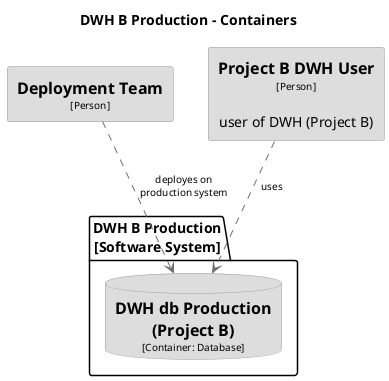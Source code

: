 @startuml(id=DWHBProduction-Container)
title DWH B Production - Containers

skinparam {
  shadowing false
  arrowFontSize 10
  defaultTextAlignment center
  wrapWidth 200
  maxMessageSize 100
}
hide stereotype
top to bottom direction
skinparam rectangle<<2>> {
  BackgroundColor #dddddd
  FontColor #000000
  BorderColor #9A9A9A
}
skinparam database<<25>> {
  BackgroundColor #dddddd
  FontColor #000000
  BorderColor #9A9A9A
}
skinparam rectangle<<3>> {
  BackgroundColor #dddddd
  FontColor #000000
  BorderColor #9A9A9A
}
rectangle "==Deployment Team\n<size:10>[Person]</size>" <<2>> as 2
rectangle "==Project B DWH User\n<size:10>[Person]</size>\n\nuser of DWH (Project B)" <<3>> as 3
package "DWH B Production\n[Software System]" {
  database "==DWH db Production (Project B)\n<size:10>[Container: Database]</size>" <<25>> as 25
}
2 .[#707070].> 25 : "deployes on production system"
3 .[#707070].> 25 : "uses"
@enduml